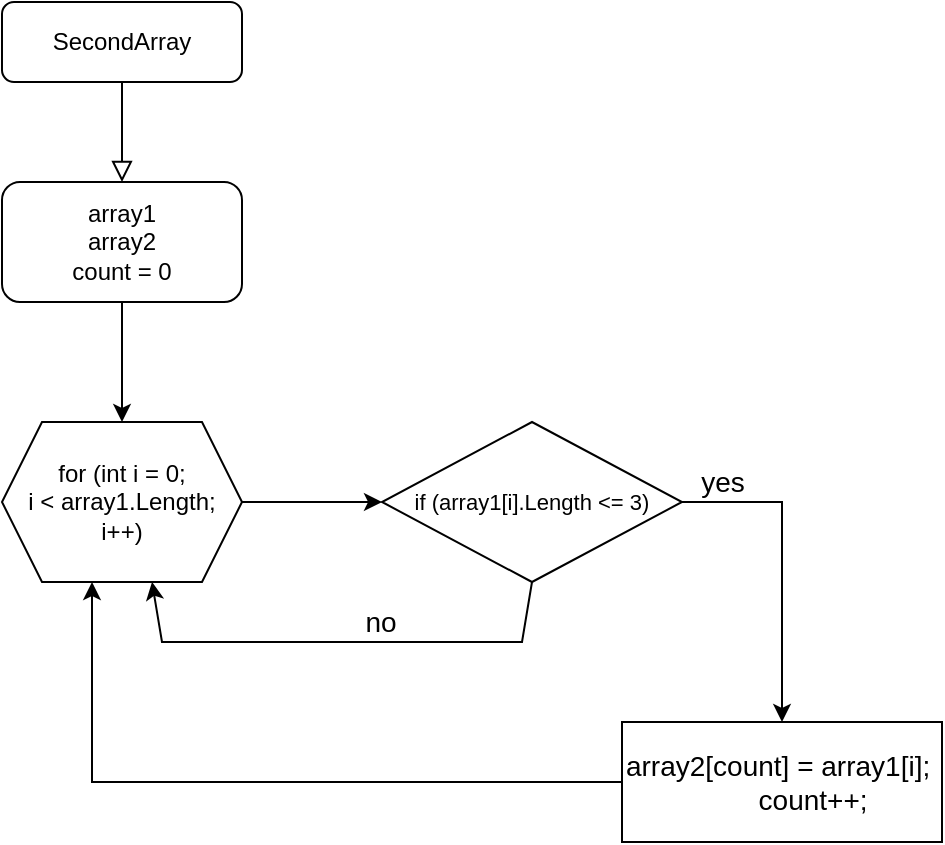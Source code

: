 <mxfile version="20.5.3" type="device"><diagram id="C5RBs43oDa-KdzZeNtuy" name="Page-1"><mxGraphModel dx="1422" dy="762" grid="1" gridSize="10" guides="1" tooltips="1" connect="1" arrows="1" fold="1" page="1" pageScale="1" pageWidth="827" pageHeight="1169" math="0" shadow="0"><root><mxCell id="WIyWlLk6GJQsqaUBKTNV-0"/><mxCell id="WIyWlLk6GJQsqaUBKTNV-1" parent="WIyWlLk6GJQsqaUBKTNV-0"/><mxCell id="WIyWlLk6GJQsqaUBKTNV-2" value="" style="rounded=0;html=1;jettySize=auto;orthogonalLoop=1;fontSize=11;endArrow=block;endFill=0;endSize=8;strokeWidth=1;shadow=0;labelBackgroundColor=none;edgeStyle=orthogonalEdgeStyle;" parent="WIyWlLk6GJQsqaUBKTNV-1" source="WIyWlLk6GJQsqaUBKTNV-3" edge="1"><mxGeometry relative="1" as="geometry"><mxPoint x="220" y="170" as="targetPoint"/></mxGeometry></mxCell><mxCell id="WIyWlLk6GJQsqaUBKTNV-3" value="SecondArray" style="rounded=1;whiteSpace=wrap;html=1;fontSize=12;glass=0;strokeWidth=1;shadow=0;" parent="WIyWlLk6GJQsqaUBKTNV-1" vertex="1"><mxGeometry x="160" y="80" width="120" height="40" as="geometry"/></mxCell><mxCell id="Id6Ps6UQsublGQlxbcG--1" value="array1&lt;br&gt;array2&lt;br&gt;count = 0" style="rounded=1;whiteSpace=wrap;html=1;" vertex="1" parent="WIyWlLk6GJQsqaUBKTNV-1"><mxGeometry x="160" y="170" width="120" height="60" as="geometry"/></mxCell><mxCell id="Id6Ps6UQsublGQlxbcG--2" value="for (int i = 0; &lt;br&gt;i &amp;lt; array1.Length; &lt;br&gt;i++)" style="shape=hexagon;perimeter=hexagonPerimeter2;whiteSpace=wrap;html=1;fixedSize=1;" vertex="1" parent="WIyWlLk6GJQsqaUBKTNV-1"><mxGeometry x="160" y="290" width="120" height="80" as="geometry"/></mxCell><mxCell id="Id6Ps6UQsublGQlxbcG--4" value="" style="endArrow=classic;html=1;rounded=0;exitX=0.5;exitY=1;exitDx=0;exitDy=0;entryX=0.5;entryY=0;entryDx=0;entryDy=0;" edge="1" parent="WIyWlLk6GJQsqaUBKTNV-1" source="Id6Ps6UQsublGQlxbcG--1" target="Id6Ps6UQsublGQlxbcG--2"><mxGeometry width="50" height="50" relative="1" as="geometry"><mxPoint x="390" y="400" as="sourcePoint"/><mxPoint x="440" y="350" as="targetPoint"/></mxGeometry></mxCell><mxCell id="Id6Ps6UQsublGQlxbcG--6" value="if (array1[i].Length &amp;lt;= 3)" style="rhombus;whiteSpace=wrap;html=1;fontSize=11;" vertex="1" parent="WIyWlLk6GJQsqaUBKTNV-1"><mxGeometry x="350" y="290" width="150" height="80" as="geometry"/></mxCell><mxCell id="Id6Ps6UQsublGQlxbcG--7" value="" style="endArrow=classic;html=1;rounded=0;fontSize=11;exitX=1;exitY=0.5;exitDx=0;exitDy=0;entryX=0;entryY=0.5;entryDx=0;entryDy=0;" edge="1" parent="WIyWlLk6GJQsqaUBKTNV-1" source="Id6Ps6UQsublGQlxbcG--2" target="Id6Ps6UQsublGQlxbcG--6"><mxGeometry width="50" height="50" relative="1" as="geometry"><mxPoint x="390" y="400" as="sourcePoint"/><mxPoint x="340" y="330" as="targetPoint"/></mxGeometry></mxCell><mxCell id="Id6Ps6UQsublGQlxbcG--8" value="" style="endArrow=classic;html=1;rounded=0;fontSize=11;exitX=0.5;exitY=1;exitDx=0;exitDy=0;entryX=0.625;entryY=1;entryDx=0;entryDy=0;" edge="1" parent="WIyWlLk6GJQsqaUBKTNV-1" source="Id6Ps6UQsublGQlxbcG--6" target="Id6Ps6UQsublGQlxbcG--2"><mxGeometry width="50" height="50" relative="1" as="geometry"><mxPoint x="430" y="400" as="sourcePoint"/><mxPoint x="240" y="400" as="targetPoint"/><Array as="points"><mxPoint x="420" y="400"/><mxPoint x="240" y="400"/></Array></mxGeometry></mxCell><mxCell id="Id6Ps6UQsublGQlxbcG--9" value="&lt;font style=&quot;font-size: 14px;&quot;&gt;no&lt;/font&gt;" style="edgeLabel;html=1;align=center;verticalAlign=middle;resizable=0;points=[];fontSize=11;" vertex="1" connectable="0" parent="Id6Ps6UQsublGQlxbcG--8"><mxGeometry x="-0.611" y="4" relative="1" as="geometry"><mxPoint x="-55" y="-14" as="offset"/></mxGeometry></mxCell><mxCell id="Id6Ps6UQsublGQlxbcG--11" value="array2[count] = array1[i];&amp;nbsp; &amp;nbsp; &amp;nbsp; &amp;nbsp; &amp;nbsp; count++;" style="rounded=0;whiteSpace=wrap;html=1;fontSize=14;align=center;" vertex="1" parent="WIyWlLk6GJQsqaUBKTNV-1"><mxGeometry x="470" y="440" width="160" height="60" as="geometry"/></mxCell><mxCell id="Id6Ps6UQsublGQlxbcG--12" value="" style="endArrow=classic;html=1;rounded=0;fontSize=14;exitX=1;exitY=0.5;exitDx=0;exitDy=0;entryX=0.5;entryY=0;entryDx=0;entryDy=0;" edge="1" parent="WIyWlLk6GJQsqaUBKTNV-1" source="Id6Ps6UQsublGQlxbcG--6" target="Id6Ps6UQsublGQlxbcG--11"><mxGeometry width="50" height="50" relative="1" as="geometry"><mxPoint x="390" y="440" as="sourcePoint"/><mxPoint x="440" y="390" as="targetPoint"/><Array as="points"><mxPoint x="550" y="330"/></Array></mxGeometry></mxCell><mxCell id="Id6Ps6UQsublGQlxbcG--13" value="yes" style="edgeLabel;html=1;align=center;verticalAlign=middle;resizable=0;points=[];fontSize=14;" vertex="1" connectable="0" parent="Id6Ps6UQsublGQlxbcG--12"><mxGeometry x="-0.5" y="2" relative="1" as="geometry"><mxPoint x="-20" y="-8" as="offset"/></mxGeometry></mxCell><mxCell id="Id6Ps6UQsublGQlxbcG--14" value="" style="endArrow=classic;html=1;rounded=0;fontSize=14;exitX=0;exitY=0.5;exitDx=0;exitDy=0;entryX=0.375;entryY=1;entryDx=0;entryDy=0;" edge="1" parent="WIyWlLk6GJQsqaUBKTNV-1" source="Id6Ps6UQsublGQlxbcG--11" target="Id6Ps6UQsublGQlxbcG--2"><mxGeometry width="50" height="50" relative="1" as="geometry"><mxPoint x="390" y="440" as="sourcePoint"/><mxPoint x="190" y="470" as="targetPoint"/><Array as="points"><mxPoint x="205" y="470"/></Array></mxGeometry></mxCell></root></mxGraphModel></diagram></mxfile>